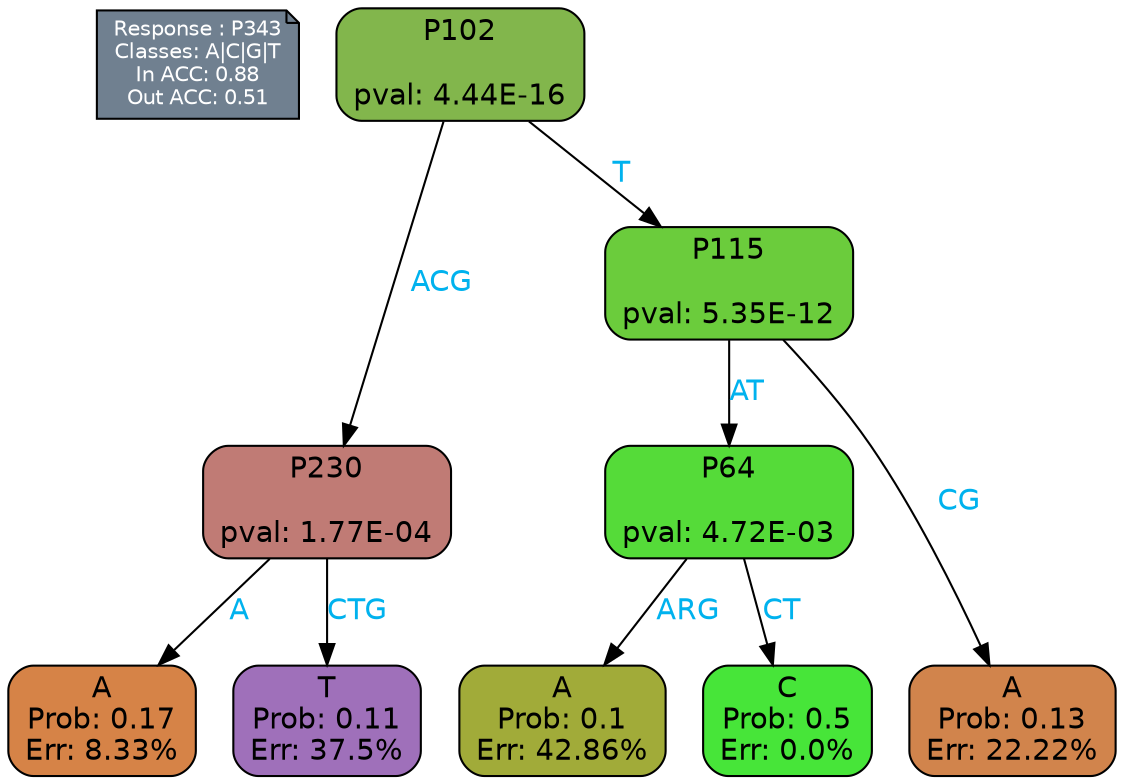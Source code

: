 digraph Tree {
node [shape=box, style="filled, rounded", color="black", fontname=helvetica] ;
graph [ranksep=equally, splines=polylines, bgcolor=transparent, dpi=600] ;
edge [fontname=helvetica] ;
LEGEND [label="Response : P343
Classes: A|C|G|T
In ACC: 0.88
Out ACC: 0.51
",shape=note,align=left,style=filled,fillcolor="slategray",fontcolor="white",fontsize=10];1 [label="P102

pval: 4.44E-16", fillcolor="#82b64c"] ;
2 [label="P230

pval: 1.77E-04", fillcolor="#c07b75"] ;
3 [label="A
Prob: 0.17
Err: 8.33%", fillcolor="#d68347"] ;
4 [label="T
Prob: 0.11
Err: 37.5%", fillcolor="#9f70ba"] ;
5 [label="P115

pval: 5.35E-12", fillcolor="#6bcc3c"] ;
6 [label="P64

pval: 4.72E-03", fillcolor="#55db39"] ;
7 [label="A
Prob: 0.1
Err: 42.86%", fillcolor="#a1ab39"] ;
8 [label="C
Prob: 0.5
Err: 0.0%", fillcolor="#47e539"] ;
9 [label="A
Prob: 0.13
Err: 22.22%", fillcolor="#d1844c"] ;
1 -> 2 [label="ACG",fontcolor=deepskyblue2] ;
1 -> 5 [label="T",fontcolor=deepskyblue2] ;
2 -> 3 [label="A",fontcolor=deepskyblue2] ;
2 -> 4 [label="CTG",fontcolor=deepskyblue2] ;
5 -> 9 [label="CG",fontcolor=deepskyblue2] ;
5 -> 6 [label="AT",fontcolor=deepskyblue2] ;
6 -> 8 [label="CT",fontcolor=deepskyblue2] ;
6 -> 7 [label="ARG",fontcolor=deepskyblue2] ;
{rank = same; 3;4;7;8;9;}{rank = same; LEGEND;1;}}